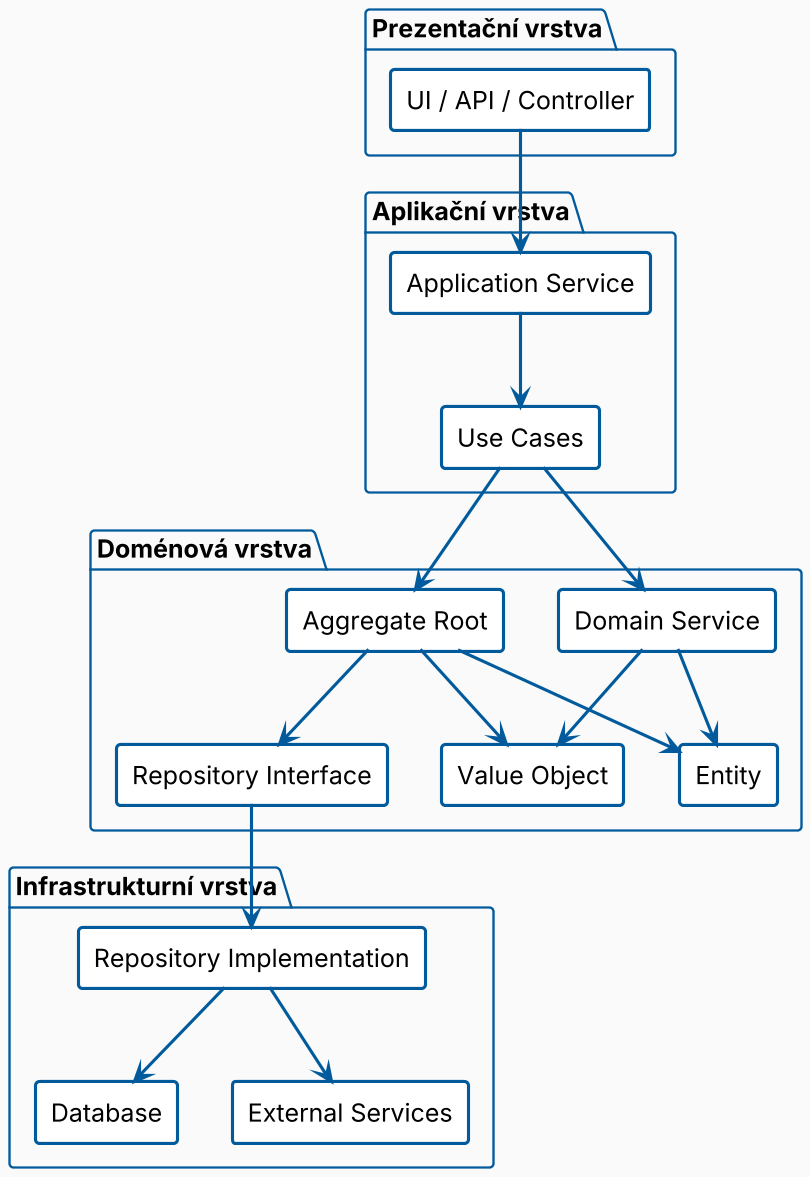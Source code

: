 @startuml
skinparam dpi 150
skinparam backgroundColor #FAFAFA
skinparam shadowing false

skinparam defaultFontName "Inter"
skinparam defaultFontSize 16
skinparam defaultTextAlignment center

skinparam node {
  BackgroundColor #FFFFFF
  BorderColor #005A9C
  BorderThickness 2
}

skinparam component {
  BackgroundColor #FFFFFF
  BorderColor #005A9C
  BorderThickness 2
}

skinparam rectangle {
  BackgroundColor #FFFFFF
  BorderColor #005A9C
  BorderThickness 2
}

skinparam arrowColor #005A9C
skinparam arrowThickness 2

skinparam activity {
  BackgroundColor #FFFFFF
  BorderColor #005A9C
}

skinparam sequence {
  ParticipantBorderColor #005A9C
  LifeLineBorderColor #005A9C
  LifeLineBackgroundColor #E6F0FA
  ParticipantBackgroundColor #FFFFFF
}

skinparam package {
  BackgroundColor #FAFAFA
  BorderColor #005A9C
}

skinparam note {
  BackgroundColor #E6F0FA
  BorderColor #005A9C
}

skinparam title {
  BackgroundColor #FFFFFF
  BorderColor #005A9C
}

' Pro sekvenční diagramy
skinparam sequenceArrowThickness 2
skinparam sequenceArrowColor #005A9C

package "Prezentační vrstva" {
  RECTANGLE UI [
    UI / API / Controller
  ]
}

package "Aplikační vrstva" {
  RECTANGLE Application [
    Application Service
  ]
  RECTANGLE UseCase [
    Use Cases
  ]
}

package "Doménová vrstva" {
  RECTANGLE DomainService [
    Domain Service
  ]
  RECTANGLE Entity [
    Entity
  ]
  RECTANGLE VO [
    Value Object
  ]
  RECTANGLE AR [
    Aggregate Root
  ]
  RECTANGLE Repository [
    Repository Interface
  ]
}

package "Infrastrukturní vrstva" {
  RECTANGLE RepoImpl [
    Repository Implementation
  ]
  RECTANGLE DB [
    Database
  ]
  RECTANGLE External [
    External Services
  ]
}

UI --> Application
Application --> UseCase
UseCase --> DomainService
UseCase --> AR
DomainService --> Entity
DomainService --> VO
AR --> Entity
AR --> VO
AR --> Repository
Repository --> RepoImpl
RepoImpl --> DB
RepoImpl --> External
@enduml